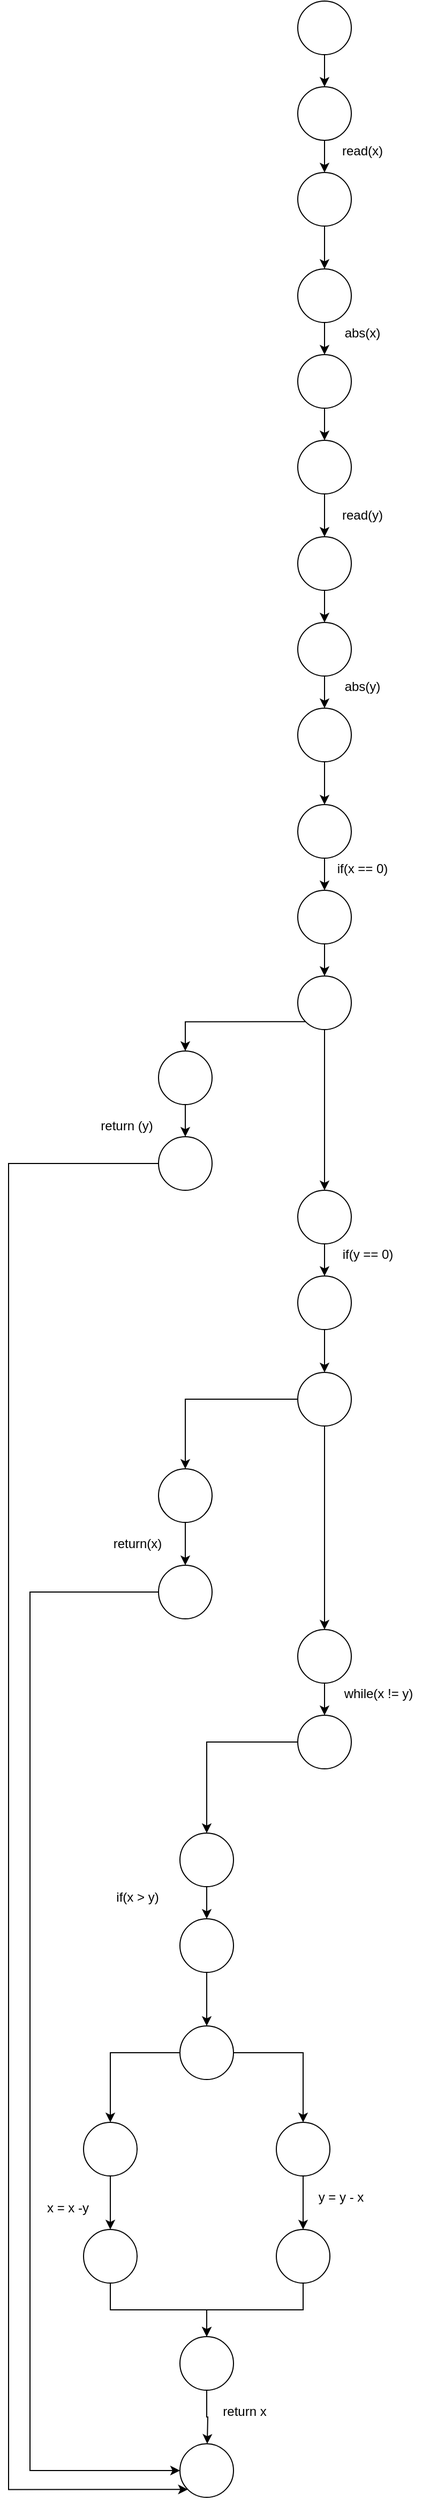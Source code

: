 <mxfile version="14.7.8" type="github">
  <diagram id="M-cFuhooy4iovFbQbYCS" name="Page-1">
    <mxGraphModel dx="2516" dy="1074" grid="1" gridSize="10" guides="1" tooltips="1" connect="1" arrows="1" fold="1" page="1" pageScale="1" pageWidth="827" pageHeight="1169" math="0" shadow="0">
      <root>
        <mxCell id="0" />
        <mxCell id="1" parent="0" />
        <mxCell id="BGFPd9d43HTViF0jOLdN-33" style="edgeStyle=orthogonalEdgeStyle;rounded=0;orthogonalLoop=1;jettySize=auto;html=1;exitX=0.5;exitY=1;exitDx=0;exitDy=0;" edge="1" parent="1" source="BGFPd9d43HTViF0jOLdN-14" target="BGFPd9d43HTViF0jOLdN-15">
          <mxGeometry relative="1" as="geometry" />
        </mxCell>
        <mxCell id="BGFPd9d43HTViF0jOLdN-14" value="" style="ellipse;whiteSpace=wrap;html=1;aspect=fixed;" vertex="1" parent="1">
          <mxGeometry x="270" width="50" height="50" as="geometry" />
        </mxCell>
        <mxCell id="BGFPd9d43HTViF0jOLdN-34" style="edgeStyle=orthogonalEdgeStyle;rounded=0;orthogonalLoop=1;jettySize=auto;html=1;exitX=0.5;exitY=1;exitDx=0;exitDy=0;" edge="1" parent="1" source="BGFPd9d43HTViF0jOLdN-15" target="BGFPd9d43HTViF0jOLdN-19">
          <mxGeometry relative="1" as="geometry" />
        </mxCell>
        <mxCell id="BGFPd9d43HTViF0jOLdN-15" value="" style="ellipse;whiteSpace=wrap;html=1;aspect=fixed;" vertex="1" parent="1">
          <mxGeometry x="270" y="80" width="50" height="50" as="geometry" />
        </mxCell>
        <mxCell id="BGFPd9d43HTViF0jOLdN-36" style="edgeStyle=orthogonalEdgeStyle;rounded=0;orthogonalLoop=1;jettySize=auto;html=1;exitX=0.5;exitY=1;exitDx=0;exitDy=0;entryX=0.5;entryY=0;entryDx=0;entryDy=0;" edge="1" parent="1" source="BGFPd9d43HTViF0jOLdN-19" target="BGFPd9d43HTViF0jOLdN-23">
          <mxGeometry relative="1" as="geometry" />
        </mxCell>
        <mxCell id="BGFPd9d43HTViF0jOLdN-19" value="" style="ellipse;whiteSpace=wrap;html=1;aspect=fixed;" vertex="1" parent="1">
          <mxGeometry x="270" y="160" width="50" height="50" as="geometry" />
        </mxCell>
        <mxCell id="BGFPd9d43HTViF0jOLdN-37" style="edgeStyle=orthogonalEdgeStyle;rounded=0;orthogonalLoop=1;jettySize=auto;html=1;exitX=0.5;exitY=1;exitDx=0;exitDy=0;entryX=0.5;entryY=0;entryDx=0;entryDy=0;" edge="1" parent="1" source="BGFPd9d43HTViF0jOLdN-23" target="BGFPd9d43HTViF0jOLdN-24">
          <mxGeometry relative="1" as="geometry" />
        </mxCell>
        <mxCell id="BGFPd9d43HTViF0jOLdN-23" value="" style="ellipse;whiteSpace=wrap;html=1;aspect=fixed;" vertex="1" parent="1">
          <mxGeometry x="270" y="250" width="50" height="50" as="geometry" />
        </mxCell>
        <mxCell id="BGFPd9d43HTViF0jOLdN-39" style="edgeStyle=orthogonalEdgeStyle;rounded=0;orthogonalLoop=1;jettySize=auto;html=1;exitX=0.5;exitY=1;exitDx=0;exitDy=0;entryX=0.5;entryY=0;entryDx=0;entryDy=0;" edge="1" parent="1" source="BGFPd9d43HTViF0jOLdN-24" target="BGFPd9d43HTViF0jOLdN-25">
          <mxGeometry relative="1" as="geometry" />
        </mxCell>
        <mxCell id="BGFPd9d43HTViF0jOLdN-24" value="" style="ellipse;whiteSpace=wrap;html=1;aspect=fixed;" vertex="1" parent="1">
          <mxGeometry x="270" y="330" width="50" height="50" as="geometry" />
        </mxCell>
        <mxCell id="BGFPd9d43HTViF0jOLdN-40" style="edgeStyle=orthogonalEdgeStyle;rounded=0;orthogonalLoop=1;jettySize=auto;html=1;exitX=0.5;exitY=1;exitDx=0;exitDy=0;entryX=0.5;entryY=0;entryDx=0;entryDy=0;" edge="1" parent="1" source="BGFPd9d43HTViF0jOLdN-25" target="BGFPd9d43HTViF0jOLdN-26">
          <mxGeometry relative="1" as="geometry" />
        </mxCell>
        <mxCell id="BGFPd9d43HTViF0jOLdN-25" value="" style="ellipse;whiteSpace=wrap;html=1;aspect=fixed;" vertex="1" parent="1">
          <mxGeometry x="270" y="410" width="50" height="50" as="geometry" />
        </mxCell>
        <mxCell id="BGFPd9d43HTViF0jOLdN-42" style="edgeStyle=orthogonalEdgeStyle;rounded=0;orthogonalLoop=1;jettySize=auto;html=1;exitX=0.5;exitY=1;exitDx=0;exitDy=0;entryX=0.5;entryY=0;entryDx=0;entryDy=0;" edge="1" parent="1" source="BGFPd9d43HTViF0jOLdN-26" target="BGFPd9d43HTViF0jOLdN-27">
          <mxGeometry relative="1" as="geometry" />
        </mxCell>
        <mxCell id="BGFPd9d43HTViF0jOLdN-26" value="" style="ellipse;whiteSpace=wrap;html=1;aspect=fixed;" vertex="1" parent="1">
          <mxGeometry x="270" y="500" width="50" height="50" as="geometry" />
        </mxCell>
        <mxCell id="BGFPd9d43HTViF0jOLdN-43" style="edgeStyle=orthogonalEdgeStyle;rounded=0;orthogonalLoop=1;jettySize=auto;html=1;exitX=0.5;exitY=1;exitDx=0;exitDy=0;" edge="1" parent="1" source="BGFPd9d43HTViF0jOLdN-27" target="BGFPd9d43HTViF0jOLdN-28">
          <mxGeometry relative="1" as="geometry" />
        </mxCell>
        <mxCell id="BGFPd9d43HTViF0jOLdN-27" value="" style="ellipse;whiteSpace=wrap;html=1;aspect=fixed;" vertex="1" parent="1">
          <mxGeometry x="270" y="580" width="50" height="50" as="geometry" />
        </mxCell>
        <mxCell id="BGFPd9d43HTViF0jOLdN-45" style="edgeStyle=orthogonalEdgeStyle;rounded=0;orthogonalLoop=1;jettySize=auto;html=1;exitX=0.5;exitY=1;exitDx=0;exitDy=0;entryX=0.5;entryY=0;entryDx=0;entryDy=0;" edge="1" parent="1" source="BGFPd9d43HTViF0jOLdN-28" target="BGFPd9d43HTViF0jOLdN-29">
          <mxGeometry relative="1" as="geometry" />
        </mxCell>
        <mxCell id="BGFPd9d43HTViF0jOLdN-28" value="" style="ellipse;whiteSpace=wrap;html=1;aspect=fixed;" vertex="1" parent="1">
          <mxGeometry x="270" y="660" width="50" height="50" as="geometry" />
        </mxCell>
        <mxCell id="BGFPd9d43HTViF0jOLdN-46" style="edgeStyle=orthogonalEdgeStyle;rounded=0;orthogonalLoop=1;jettySize=auto;html=1;exitX=0.5;exitY=1;exitDx=0;exitDy=0;entryX=0.5;entryY=0;entryDx=0;entryDy=0;" edge="1" parent="1" source="BGFPd9d43HTViF0jOLdN-29" target="BGFPd9d43HTViF0jOLdN-30">
          <mxGeometry relative="1" as="geometry" />
        </mxCell>
        <mxCell id="BGFPd9d43HTViF0jOLdN-29" value="" style="ellipse;whiteSpace=wrap;html=1;aspect=fixed;" vertex="1" parent="1">
          <mxGeometry x="270" y="750" width="50" height="50" as="geometry" />
        </mxCell>
        <mxCell id="BGFPd9d43HTViF0jOLdN-48" style="edgeStyle=orthogonalEdgeStyle;rounded=0;orthogonalLoop=1;jettySize=auto;html=1;exitX=0.5;exitY=1;exitDx=0;exitDy=0;" edge="1" parent="1" source="BGFPd9d43HTViF0jOLdN-30" target="BGFPd9d43HTViF0jOLdN-31">
          <mxGeometry relative="1" as="geometry" />
        </mxCell>
        <mxCell id="BGFPd9d43HTViF0jOLdN-30" value="" style="ellipse;whiteSpace=wrap;html=1;aspect=fixed;" vertex="1" parent="1">
          <mxGeometry x="270" y="830" width="50" height="50" as="geometry" />
        </mxCell>
        <mxCell id="BGFPd9d43HTViF0jOLdN-52" style="edgeStyle=orthogonalEdgeStyle;rounded=0;orthogonalLoop=1;jettySize=auto;html=1;exitX=0;exitY=1;exitDx=0;exitDy=0;entryX=0.5;entryY=0;entryDx=0;entryDy=0;" edge="1" parent="1" source="BGFPd9d43HTViF0jOLdN-31" target="BGFPd9d43HTViF0jOLdN-50">
          <mxGeometry relative="1" as="geometry" />
        </mxCell>
        <mxCell id="BGFPd9d43HTViF0jOLdN-57" style="edgeStyle=orthogonalEdgeStyle;rounded=0;orthogonalLoop=1;jettySize=auto;html=1;exitX=0.5;exitY=1;exitDx=0;exitDy=0;entryX=0.5;entryY=0;entryDx=0;entryDy=0;" edge="1" parent="1" source="BGFPd9d43HTViF0jOLdN-31" target="BGFPd9d43HTViF0jOLdN-55">
          <mxGeometry relative="1" as="geometry" />
        </mxCell>
        <mxCell id="BGFPd9d43HTViF0jOLdN-31" value="" style="ellipse;whiteSpace=wrap;html=1;aspect=fixed;" vertex="1" parent="1">
          <mxGeometry x="270" y="910" width="50" height="50" as="geometry" />
        </mxCell>
        <mxCell id="BGFPd9d43HTViF0jOLdN-35" value="read(x)" style="text;html=1;align=center;verticalAlign=middle;resizable=0;points=[];autosize=1;strokeColor=none;" vertex="1" parent="1">
          <mxGeometry x="305" y="130" width="50" height="20" as="geometry" />
        </mxCell>
        <mxCell id="BGFPd9d43HTViF0jOLdN-38" value="abs(x)" style="text;html=1;align=center;verticalAlign=middle;resizable=0;points=[];autosize=1;strokeColor=none;" vertex="1" parent="1">
          <mxGeometry x="305" y="300" width="50" height="20" as="geometry" />
        </mxCell>
        <mxCell id="BGFPd9d43HTViF0jOLdN-41" value="read(y)" style="text;html=1;align=center;verticalAlign=middle;resizable=0;points=[];autosize=1;strokeColor=none;" vertex="1" parent="1">
          <mxGeometry x="305" y="470" width="50" height="20" as="geometry" />
        </mxCell>
        <mxCell id="BGFPd9d43HTViF0jOLdN-44" value="abs(y)" style="text;html=1;align=center;verticalAlign=middle;resizable=0;points=[];autosize=1;strokeColor=none;" vertex="1" parent="1">
          <mxGeometry x="305" y="630" width="50" height="20" as="geometry" />
        </mxCell>
        <mxCell id="BGFPd9d43HTViF0jOLdN-47" value="if(x == 0)" style="text;html=1;align=center;verticalAlign=middle;resizable=0;points=[];autosize=1;strokeColor=none;" vertex="1" parent="1">
          <mxGeometry x="300" y="800" width="60" height="20" as="geometry" />
        </mxCell>
        <mxCell id="BGFPd9d43HTViF0jOLdN-49" style="edgeStyle=orthogonalEdgeStyle;rounded=0;orthogonalLoop=1;jettySize=auto;html=1;exitX=0.5;exitY=1;exitDx=0;exitDy=0;" edge="1" parent="1" source="BGFPd9d43HTViF0jOLdN-50" target="BGFPd9d43HTViF0jOLdN-51">
          <mxGeometry relative="1" as="geometry" />
        </mxCell>
        <mxCell id="BGFPd9d43HTViF0jOLdN-50" value="" style="ellipse;whiteSpace=wrap;html=1;aspect=fixed;" vertex="1" parent="1">
          <mxGeometry x="140" y="980" width="50" height="50" as="geometry" />
        </mxCell>
        <mxCell id="BGFPd9d43HTViF0jOLdN-102" style="edgeStyle=orthogonalEdgeStyle;rounded=0;orthogonalLoop=1;jettySize=auto;html=1;exitX=0;exitY=0.5;exitDx=0;exitDy=0;entryX=0;entryY=1;entryDx=0;entryDy=0;" edge="1" parent="1" source="BGFPd9d43HTViF0jOLdN-51" target="BGFPd9d43HTViF0jOLdN-98">
          <mxGeometry relative="1" as="geometry">
            <Array as="points">
              <mxPoint y="1085" />
              <mxPoint y="2323" />
            </Array>
          </mxGeometry>
        </mxCell>
        <mxCell id="BGFPd9d43HTViF0jOLdN-51" value="" style="ellipse;whiteSpace=wrap;html=1;aspect=fixed;" vertex="1" parent="1">
          <mxGeometry x="140" y="1060" width="50" height="50" as="geometry" />
        </mxCell>
        <mxCell id="BGFPd9d43HTViF0jOLdN-53" value="return (y)" style="text;html=1;align=center;verticalAlign=middle;resizable=0;points=[];autosize=1;strokeColor=none;" vertex="1" parent="1">
          <mxGeometry x="80" y="1040" width="60" height="20" as="geometry" />
        </mxCell>
        <mxCell id="BGFPd9d43HTViF0jOLdN-54" style="edgeStyle=orthogonalEdgeStyle;rounded=0;orthogonalLoop=1;jettySize=auto;html=1;exitX=0.5;exitY=1;exitDx=0;exitDy=0;" edge="1" parent="1" source="BGFPd9d43HTViF0jOLdN-55" target="BGFPd9d43HTViF0jOLdN-56">
          <mxGeometry relative="1" as="geometry" />
        </mxCell>
        <mxCell id="BGFPd9d43HTViF0jOLdN-55" value="" style="ellipse;whiteSpace=wrap;html=1;aspect=fixed;" vertex="1" parent="1">
          <mxGeometry x="270" y="1110" width="50" height="50" as="geometry" />
        </mxCell>
        <mxCell id="BGFPd9d43HTViF0jOLdN-62" style="edgeStyle=orthogonalEdgeStyle;rounded=0;orthogonalLoop=1;jettySize=auto;html=1;exitX=0.5;exitY=1;exitDx=0;exitDy=0;" edge="1" parent="1" source="BGFPd9d43HTViF0jOLdN-56" target="BGFPd9d43HTViF0jOLdN-60">
          <mxGeometry relative="1" as="geometry" />
        </mxCell>
        <mxCell id="BGFPd9d43HTViF0jOLdN-56" value="" style="ellipse;whiteSpace=wrap;html=1;aspect=fixed;" vertex="1" parent="1">
          <mxGeometry x="270" y="1190" width="50" height="50" as="geometry" />
        </mxCell>
        <mxCell id="BGFPd9d43HTViF0jOLdN-58" value="if(y == 0)" style="text;html=1;align=center;verticalAlign=middle;resizable=0;points=[];autosize=1;strokeColor=none;" vertex="1" parent="1">
          <mxGeometry x="305" y="1160" width="60" height="20" as="geometry" />
        </mxCell>
        <mxCell id="BGFPd9d43HTViF0jOLdN-59" style="edgeStyle=orthogonalEdgeStyle;rounded=0;orthogonalLoop=1;jettySize=auto;html=1;exitX=0;exitY=0.5;exitDx=0;exitDy=0;" edge="1" parent="1" source="BGFPd9d43HTViF0jOLdN-60" target="BGFPd9d43HTViF0jOLdN-61">
          <mxGeometry relative="1" as="geometry" />
        </mxCell>
        <mxCell id="BGFPd9d43HTViF0jOLdN-71" style="edgeStyle=orthogonalEdgeStyle;rounded=0;orthogonalLoop=1;jettySize=auto;html=1;exitX=0.5;exitY=1;exitDx=0;exitDy=0;entryX=0.5;entryY=0;entryDx=0;entryDy=0;" edge="1" parent="1" source="BGFPd9d43HTViF0jOLdN-60" target="BGFPd9d43HTViF0jOLdN-69">
          <mxGeometry relative="1" as="geometry" />
        </mxCell>
        <mxCell id="BGFPd9d43HTViF0jOLdN-60" value="" style="ellipse;whiteSpace=wrap;html=1;aspect=fixed;" vertex="1" parent="1">
          <mxGeometry x="270" y="1280" width="50" height="50" as="geometry" />
        </mxCell>
        <mxCell id="BGFPd9d43HTViF0jOLdN-66" style="edgeStyle=orthogonalEdgeStyle;rounded=0;orthogonalLoop=1;jettySize=auto;html=1;exitX=0.5;exitY=1;exitDx=0;exitDy=0;entryX=0.5;entryY=0;entryDx=0;entryDy=0;" edge="1" parent="1" source="BGFPd9d43HTViF0jOLdN-61" target="BGFPd9d43HTViF0jOLdN-64">
          <mxGeometry relative="1" as="geometry" />
        </mxCell>
        <mxCell id="BGFPd9d43HTViF0jOLdN-61" value="" style="ellipse;whiteSpace=wrap;html=1;aspect=fixed;" vertex="1" parent="1">
          <mxGeometry x="140" y="1370" width="50" height="50" as="geometry" />
        </mxCell>
        <mxCell id="BGFPd9d43HTViF0jOLdN-101" style="edgeStyle=orthogonalEdgeStyle;rounded=0;orthogonalLoop=1;jettySize=auto;html=1;exitX=0;exitY=0.5;exitDx=0;exitDy=0;entryX=0;entryY=0.5;entryDx=0;entryDy=0;" edge="1" parent="1" source="BGFPd9d43HTViF0jOLdN-64" target="BGFPd9d43HTViF0jOLdN-98">
          <mxGeometry relative="1" as="geometry">
            <Array as="points">
              <mxPoint x="20" y="1485" />
              <mxPoint x="20" y="2305" />
            </Array>
          </mxGeometry>
        </mxCell>
        <mxCell id="BGFPd9d43HTViF0jOLdN-64" value="" style="ellipse;whiteSpace=wrap;html=1;aspect=fixed;" vertex="1" parent="1">
          <mxGeometry x="140" y="1460" width="50" height="50" as="geometry" />
        </mxCell>
        <mxCell id="BGFPd9d43HTViF0jOLdN-67" value="return(x)" style="text;html=1;align=center;verticalAlign=middle;resizable=0;points=[];autosize=1;strokeColor=none;" vertex="1" parent="1">
          <mxGeometry x="90" y="1430" width="60" height="20" as="geometry" />
        </mxCell>
        <mxCell id="BGFPd9d43HTViF0jOLdN-68" style="edgeStyle=orthogonalEdgeStyle;rounded=0;orthogonalLoop=1;jettySize=auto;html=1;exitX=0.5;exitY=1;exitDx=0;exitDy=0;" edge="1" parent="1" source="BGFPd9d43HTViF0jOLdN-69" target="BGFPd9d43HTViF0jOLdN-70">
          <mxGeometry relative="1" as="geometry" />
        </mxCell>
        <mxCell id="BGFPd9d43HTViF0jOLdN-69" value="" style="ellipse;whiteSpace=wrap;html=1;aspect=fixed;" vertex="1" parent="1">
          <mxGeometry x="270" y="1520" width="50" height="50" as="geometry" />
        </mxCell>
        <mxCell id="BGFPd9d43HTViF0jOLdN-79" style="edgeStyle=orthogonalEdgeStyle;rounded=0;orthogonalLoop=1;jettySize=auto;html=1;exitX=0;exitY=0.5;exitDx=0;exitDy=0;entryX=0.5;entryY=0;entryDx=0;entryDy=0;" edge="1" parent="1" source="BGFPd9d43HTViF0jOLdN-70" target="BGFPd9d43HTViF0jOLdN-77">
          <mxGeometry relative="1" as="geometry" />
        </mxCell>
        <mxCell id="BGFPd9d43HTViF0jOLdN-70" value="" style="ellipse;whiteSpace=wrap;html=1;aspect=fixed;" vertex="1" parent="1">
          <mxGeometry x="270" y="1600" width="50" height="50" as="geometry" />
        </mxCell>
        <mxCell id="BGFPd9d43HTViF0jOLdN-72" value="while(x != y)" style="text;html=1;align=center;verticalAlign=middle;resizable=0;points=[];autosize=1;strokeColor=none;" vertex="1" parent="1">
          <mxGeometry x="305" y="1570" width="80" height="20" as="geometry" />
        </mxCell>
        <mxCell id="BGFPd9d43HTViF0jOLdN-73" style="edgeStyle=orthogonalEdgeStyle;rounded=0;orthogonalLoop=1;jettySize=auto;html=1;exitX=0;exitY=0.5;exitDx=0;exitDy=0;" edge="1" parent="1" source="BGFPd9d43HTViF0jOLdN-74" target="BGFPd9d43HTViF0jOLdN-75">
          <mxGeometry relative="1" as="geometry" />
        </mxCell>
        <mxCell id="BGFPd9d43HTViF0jOLdN-85" style="edgeStyle=orthogonalEdgeStyle;rounded=0;orthogonalLoop=1;jettySize=auto;html=1;exitX=1;exitY=0.5;exitDx=0;exitDy=0;" edge="1" parent="1" source="BGFPd9d43HTViF0jOLdN-74" target="BGFPd9d43HTViF0jOLdN-83">
          <mxGeometry relative="1" as="geometry" />
        </mxCell>
        <mxCell id="BGFPd9d43HTViF0jOLdN-74" value="" style="ellipse;whiteSpace=wrap;html=1;aspect=fixed;" vertex="1" parent="1">
          <mxGeometry x="160" y="1890" width="50" height="50" as="geometry" />
        </mxCell>
        <mxCell id="BGFPd9d43HTViF0jOLdN-92" style="edgeStyle=orthogonalEdgeStyle;rounded=0;orthogonalLoop=1;jettySize=auto;html=1;exitX=0.5;exitY=1;exitDx=0;exitDy=0;entryX=0.5;entryY=0;entryDx=0;entryDy=0;" edge="1" parent="1" source="BGFPd9d43HTViF0jOLdN-75" target="BGFPd9d43HTViF0jOLdN-87">
          <mxGeometry relative="1" as="geometry" />
        </mxCell>
        <mxCell id="BGFPd9d43HTViF0jOLdN-75" value="" style="ellipse;whiteSpace=wrap;html=1;aspect=fixed;" vertex="1" parent="1">
          <mxGeometry x="70" y="1980" width="50" height="50" as="geometry" />
        </mxCell>
        <mxCell id="BGFPd9d43HTViF0jOLdN-76" style="edgeStyle=orthogonalEdgeStyle;rounded=0;orthogonalLoop=1;jettySize=auto;html=1;exitX=0.5;exitY=1;exitDx=0;exitDy=0;" edge="1" parent="1" source="BGFPd9d43HTViF0jOLdN-77" target="BGFPd9d43HTViF0jOLdN-78">
          <mxGeometry relative="1" as="geometry" />
        </mxCell>
        <mxCell id="BGFPd9d43HTViF0jOLdN-77" value="" style="ellipse;whiteSpace=wrap;html=1;aspect=fixed;" vertex="1" parent="1">
          <mxGeometry x="160" y="1710" width="50" height="50" as="geometry" />
        </mxCell>
        <mxCell id="BGFPd9d43HTViF0jOLdN-81" style="edgeStyle=orthogonalEdgeStyle;rounded=0;orthogonalLoop=1;jettySize=auto;html=1;exitX=0.5;exitY=1;exitDx=0;exitDy=0;" edge="1" parent="1" source="BGFPd9d43HTViF0jOLdN-78" target="BGFPd9d43HTViF0jOLdN-74">
          <mxGeometry relative="1" as="geometry" />
        </mxCell>
        <mxCell id="BGFPd9d43HTViF0jOLdN-78" value="" style="ellipse;whiteSpace=wrap;html=1;aspect=fixed;" vertex="1" parent="1">
          <mxGeometry x="160" y="1790" width="50" height="50" as="geometry" />
        </mxCell>
        <mxCell id="BGFPd9d43HTViF0jOLdN-80" value="if(x &amp;gt; y)" style="text;html=1;align=center;verticalAlign=middle;resizable=0;points=[];autosize=1;strokeColor=none;" vertex="1" parent="1">
          <mxGeometry x="90" y="1760" width="60" height="20" as="geometry" />
        </mxCell>
        <mxCell id="BGFPd9d43HTViF0jOLdN-82" style="edgeStyle=orthogonalEdgeStyle;rounded=0;orthogonalLoop=1;jettySize=auto;html=1;exitX=0.5;exitY=1;exitDx=0;exitDy=0;" edge="1" parent="1" source="BGFPd9d43HTViF0jOLdN-83" target="BGFPd9d43HTViF0jOLdN-84">
          <mxGeometry relative="1" as="geometry" />
        </mxCell>
        <mxCell id="BGFPd9d43HTViF0jOLdN-83" value="" style="ellipse;whiteSpace=wrap;html=1;aspect=fixed;" vertex="1" parent="1">
          <mxGeometry x="250" y="1980" width="50" height="50" as="geometry" />
        </mxCell>
        <mxCell id="BGFPd9d43HTViF0jOLdN-95" style="edgeStyle=orthogonalEdgeStyle;rounded=0;orthogonalLoop=1;jettySize=auto;html=1;exitX=0.5;exitY=1;exitDx=0;exitDy=0;" edge="1" parent="1" source="BGFPd9d43HTViF0jOLdN-84" target="BGFPd9d43HTViF0jOLdN-88">
          <mxGeometry relative="1" as="geometry" />
        </mxCell>
        <mxCell id="BGFPd9d43HTViF0jOLdN-84" value="" style="ellipse;whiteSpace=wrap;html=1;aspect=fixed;" vertex="1" parent="1">
          <mxGeometry x="250" y="2080" width="50" height="50" as="geometry" />
        </mxCell>
        <mxCell id="BGFPd9d43HTViF0jOLdN-86" style="edgeStyle=orthogonalEdgeStyle;rounded=0;orthogonalLoop=1;jettySize=auto;html=1;exitX=0.5;exitY=1;exitDx=0;exitDy=0;" edge="1" parent="1" source="BGFPd9d43HTViF0jOLdN-87" target="BGFPd9d43HTViF0jOLdN-88">
          <mxGeometry relative="1" as="geometry" />
        </mxCell>
        <mxCell id="BGFPd9d43HTViF0jOLdN-87" value="" style="ellipse;whiteSpace=wrap;html=1;aspect=fixed;" vertex="1" parent="1">
          <mxGeometry x="70" y="2080" width="50" height="50" as="geometry" />
        </mxCell>
        <mxCell id="BGFPd9d43HTViF0jOLdN-96" style="edgeStyle=orthogonalEdgeStyle;rounded=0;orthogonalLoop=1;jettySize=auto;html=1;exitX=0.5;exitY=1;exitDx=0;exitDy=0;" edge="1" parent="1" source="BGFPd9d43HTViF0jOLdN-88">
          <mxGeometry relative="1" as="geometry">
            <mxPoint x="185.471" y="2280" as="targetPoint" />
          </mxGeometry>
        </mxCell>
        <mxCell id="BGFPd9d43HTViF0jOLdN-88" value="" style="ellipse;whiteSpace=wrap;html=1;aspect=fixed;" vertex="1" parent="1">
          <mxGeometry x="160" y="2180" width="50" height="50" as="geometry" />
        </mxCell>
        <mxCell id="BGFPd9d43HTViF0jOLdN-93" value="x = x -y" style="text;html=1;align=center;verticalAlign=middle;resizable=0;points=[];autosize=1;strokeColor=none;" vertex="1" parent="1">
          <mxGeometry x="30" y="2050" width="50" height="20" as="geometry" />
        </mxCell>
        <mxCell id="BGFPd9d43HTViF0jOLdN-94" value="y = y - x" style="text;html=1;align=center;verticalAlign=middle;resizable=0;points=[];autosize=1;strokeColor=none;" vertex="1" parent="1">
          <mxGeometry x="280" y="2040" width="60" height="20" as="geometry" />
        </mxCell>
        <mxCell id="BGFPd9d43HTViF0jOLdN-98" value="" style="ellipse;whiteSpace=wrap;html=1;aspect=fixed;" vertex="1" parent="1">
          <mxGeometry x="160" y="2280" width="50" height="50" as="geometry" />
        </mxCell>
        <mxCell id="BGFPd9d43HTViF0jOLdN-100" value="return x" style="text;html=1;align=center;verticalAlign=middle;resizable=0;points=[];autosize=1;strokeColor=none;" vertex="1" parent="1">
          <mxGeometry x="190" y="2240" width="60" height="20" as="geometry" />
        </mxCell>
      </root>
    </mxGraphModel>
  </diagram>
</mxfile>
